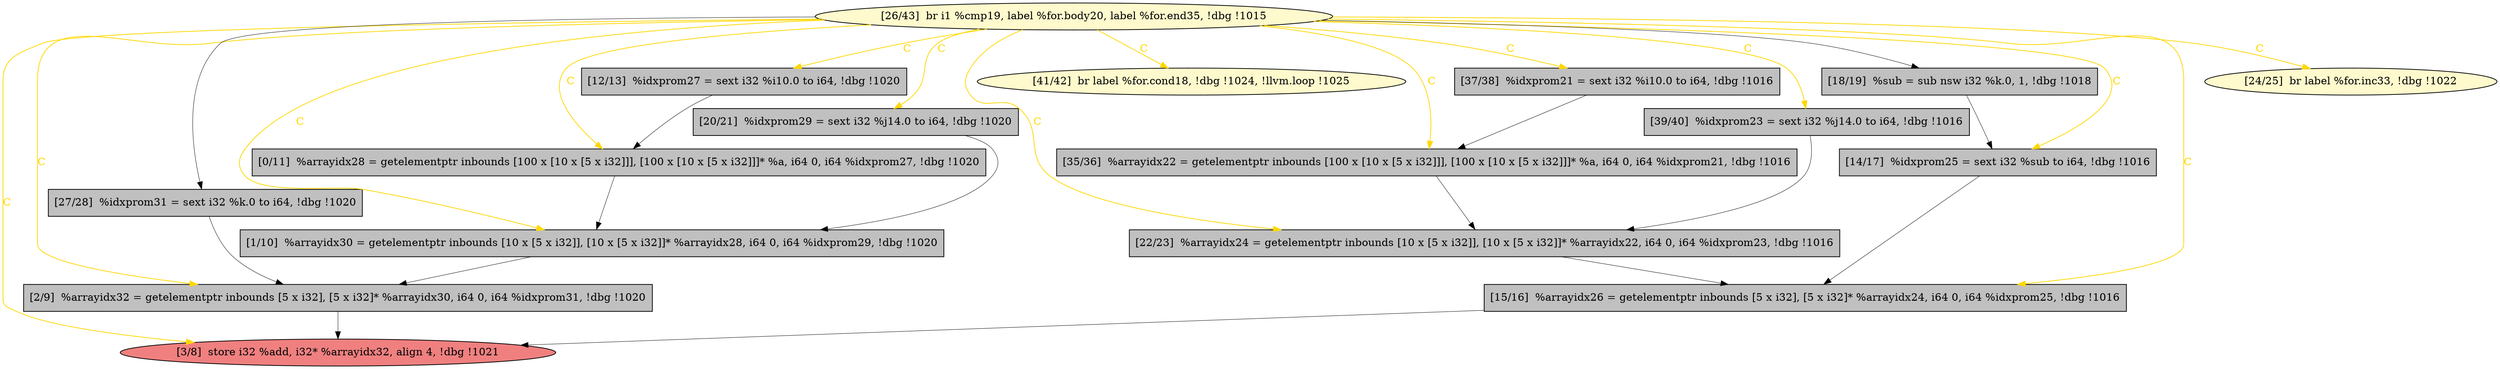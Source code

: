 
digraph G {


node531 [fillcolor=grey,label="[12/13]  %idxprom27 = sext i32 %i10.0 to i64, !dbg !1020",shape=rectangle,style=filled ]
node530 [fillcolor=grey,label="[1/10]  %arrayidx30 = getelementptr inbounds [10 x [5 x i32]], [10 x [5 x i32]]* %arrayidx28, i64 0, i64 %idxprom29, !dbg !1020",shape=rectangle,style=filled ]
node519 [fillcolor=lightcoral,label="[3/8]  store i32 %add, i32* %arrayidx32, align 4, !dbg !1021",shape=ellipse,style=filled ]
node518 [fillcolor=grey,label="[35/36]  %arrayidx22 = getelementptr inbounds [100 x [10 x [5 x i32]]], [100 x [10 x [5 x i32]]]* %a, i64 0, i64 %idxprom21, !dbg !1016",shape=rectangle,style=filled ]
node515 [fillcolor=grey,label="[0/11]  %arrayidx28 = getelementptr inbounds [100 x [10 x [5 x i32]]], [100 x [10 x [5 x i32]]]* %a, i64 0, i64 %idxprom27, !dbg !1020",shape=rectangle,style=filled ]
node516 [fillcolor=grey,label="[2/9]  %arrayidx32 = getelementptr inbounds [5 x i32], [5 x i32]* %arrayidx30, i64 0, i64 %idxprom31, !dbg !1020",shape=rectangle,style=filled ]
node521 [fillcolor=grey,label="[27/28]  %idxprom31 = sext i32 %k.0 to i64, !dbg !1020",shape=rectangle,style=filled ]
node524 [fillcolor=grey,label="[14/17]  %idxprom25 = sext i32 %sub to i64, !dbg !1016",shape=rectangle,style=filled ]
node529 [fillcolor=lemonchiffon,label="[26/43]  br i1 %cmp19, label %for.body20, label %for.end35, !dbg !1015",shape=ellipse,style=filled ]
node525 [fillcolor=lemonchiffon,label="[41/42]  br label %for.cond18, !dbg !1024, !llvm.loop !1025",shape=ellipse,style=filled ]
node528 [fillcolor=grey,label="[15/16]  %arrayidx26 = getelementptr inbounds [5 x i32], [5 x i32]* %arrayidx24, i64 0, i64 %idxprom25, !dbg !1016",shape=rectangle,style=filled ]
node522 [fillcolor=grey,label="[20/21]  %idxprom29 = sext i32 %j14.0 to i64, !dbg !1020",shape=rectangle,style=filled ]
node526 [fillcolor=grey,label="[22/23]  %arrayidx24 = getelementptr inbounds [10 x [5 x i32]], [10 x [5 x i32]]* %arrayidx22, i64 0, i64 %idxprom23, !dbg !1016",shape=rectangle,style=filled ]
node520 [fillcolor=grey,label="[37/38]  %idxprom21 = sext i32 %i10.0 to i64, !dbg !1016",shape=rectangle,style=filled ]
node517 [fillcolor=grey,label="[39/40]  %idxprom23 = sext i32 %j14.0 to i64, !dbg !1016",shape=rectangle,style=filled ]
node523 [fillcolor=grey,label="[18/19]  %sub = sub nsw i32 %k.0, 1, !dbg !1018",shape=rectangle,style=filled ]
node527 [fillcolor=lemonchiffon,label="[24/25]  br label %for.inc33, !dbg !1022",shape=ellipse,style=filled ]

node529->node530 [style=solid,color=gold,label="C",penwidth=1.0,fontcolor=gold ]
node529->node528 [style=solid,color=gold,label="C",penwidth=1.0,fontcolor=gold ]
node526->node528 [style=solid,color=black,label="",penwidth=0.5,fontcolor=black ]
node529->node525 [style=solid,color=gold,label="C",penwidth=1.0,fontcolor=gold ]
node529->node517 [style=solid,color=gold,label="C",penwidth=1.0,fontcolor=gold ]
node523->node524 [style=solid,color=black,label="",penwidth=0.5,fontcolor=black ]
node529->node524 [style=solid,color=gold,label="C",penwidth=1.0,fontcolor=gold ]
node529->node515 [style=solid,color=gold,label="C",penwidth=1.0,fontcolor=gold ]
node520->node518 [style=solid,color=black,label="",penwidth=0.5,fontcolor=black ]
node529->node519 [style=solid,color=gold,label="C",penwidth=1.0,fontcolor=gold ]
node524->node528 [style=solid,color=black,label="",penwidth=0.5,fontcolor=black ]
node529->node518 [style=solid,color=gold,label="C",penwidth=1.0,fontcolor=gold ]
node522->node530 [style=solid,color=black,label="",penwidth=0.5,fontcolor=black ]
node530->node516 [style=solid,color=black,label="",penwidth=0.5,fontcolor=black ]
node515->node530 [style=solid,color=black,label="",penwidth=0.5,fontcolor=black ]
node531->node515 [style=solid,color=black,label="",penwidth=0.5,fontcolor=black ]
node529->node522 [style=solid,color=gold,label="C",penwidth=1.0,fontcolor=gold ]
node529->node527 [style=solid,color=gold,label="C",penwidth=1.0,fontcolor=gold ]
node529->node520 [style=solid,color=gold,label="C",penwidth=1.0,fontcolor=gold ]
node529->node523 [style=solid,color=black,label="",penwidth=0.5,fontcolor=black ]
node529->node516 [style=solid,color=gold,label="C",penwidth=1.0,fontcolor=gold ]
node517->node526 [style=solid,color=black,label="",penwidth=0.5,fontcolor=black ]
node529->node531 [style=solid,color=gold,label="C",penwidth=1.0,fontcolor=gold ]
node528->node519 [style=solid,color=black,label="",penwidth=0.5,fontcolor=black ]
node516->node519 [style=solid,color=black,label="",penwidth=0.5,fontcolor=black ]
node521->node516 [style=solid,color=black,label="",penwidth=0.5,fontcolor=black ]
node518->node526 [style=solid,color=black,label="",penwidth=0.5,fontcolor=black ]
node529->node521 [style=solid,color=black,label="",penwidth=0.5,fontcolor=black ]
node529->node526 [style=solid,color=gold,label="C",penwidth=1.0,fontcolor=gold ]


}
